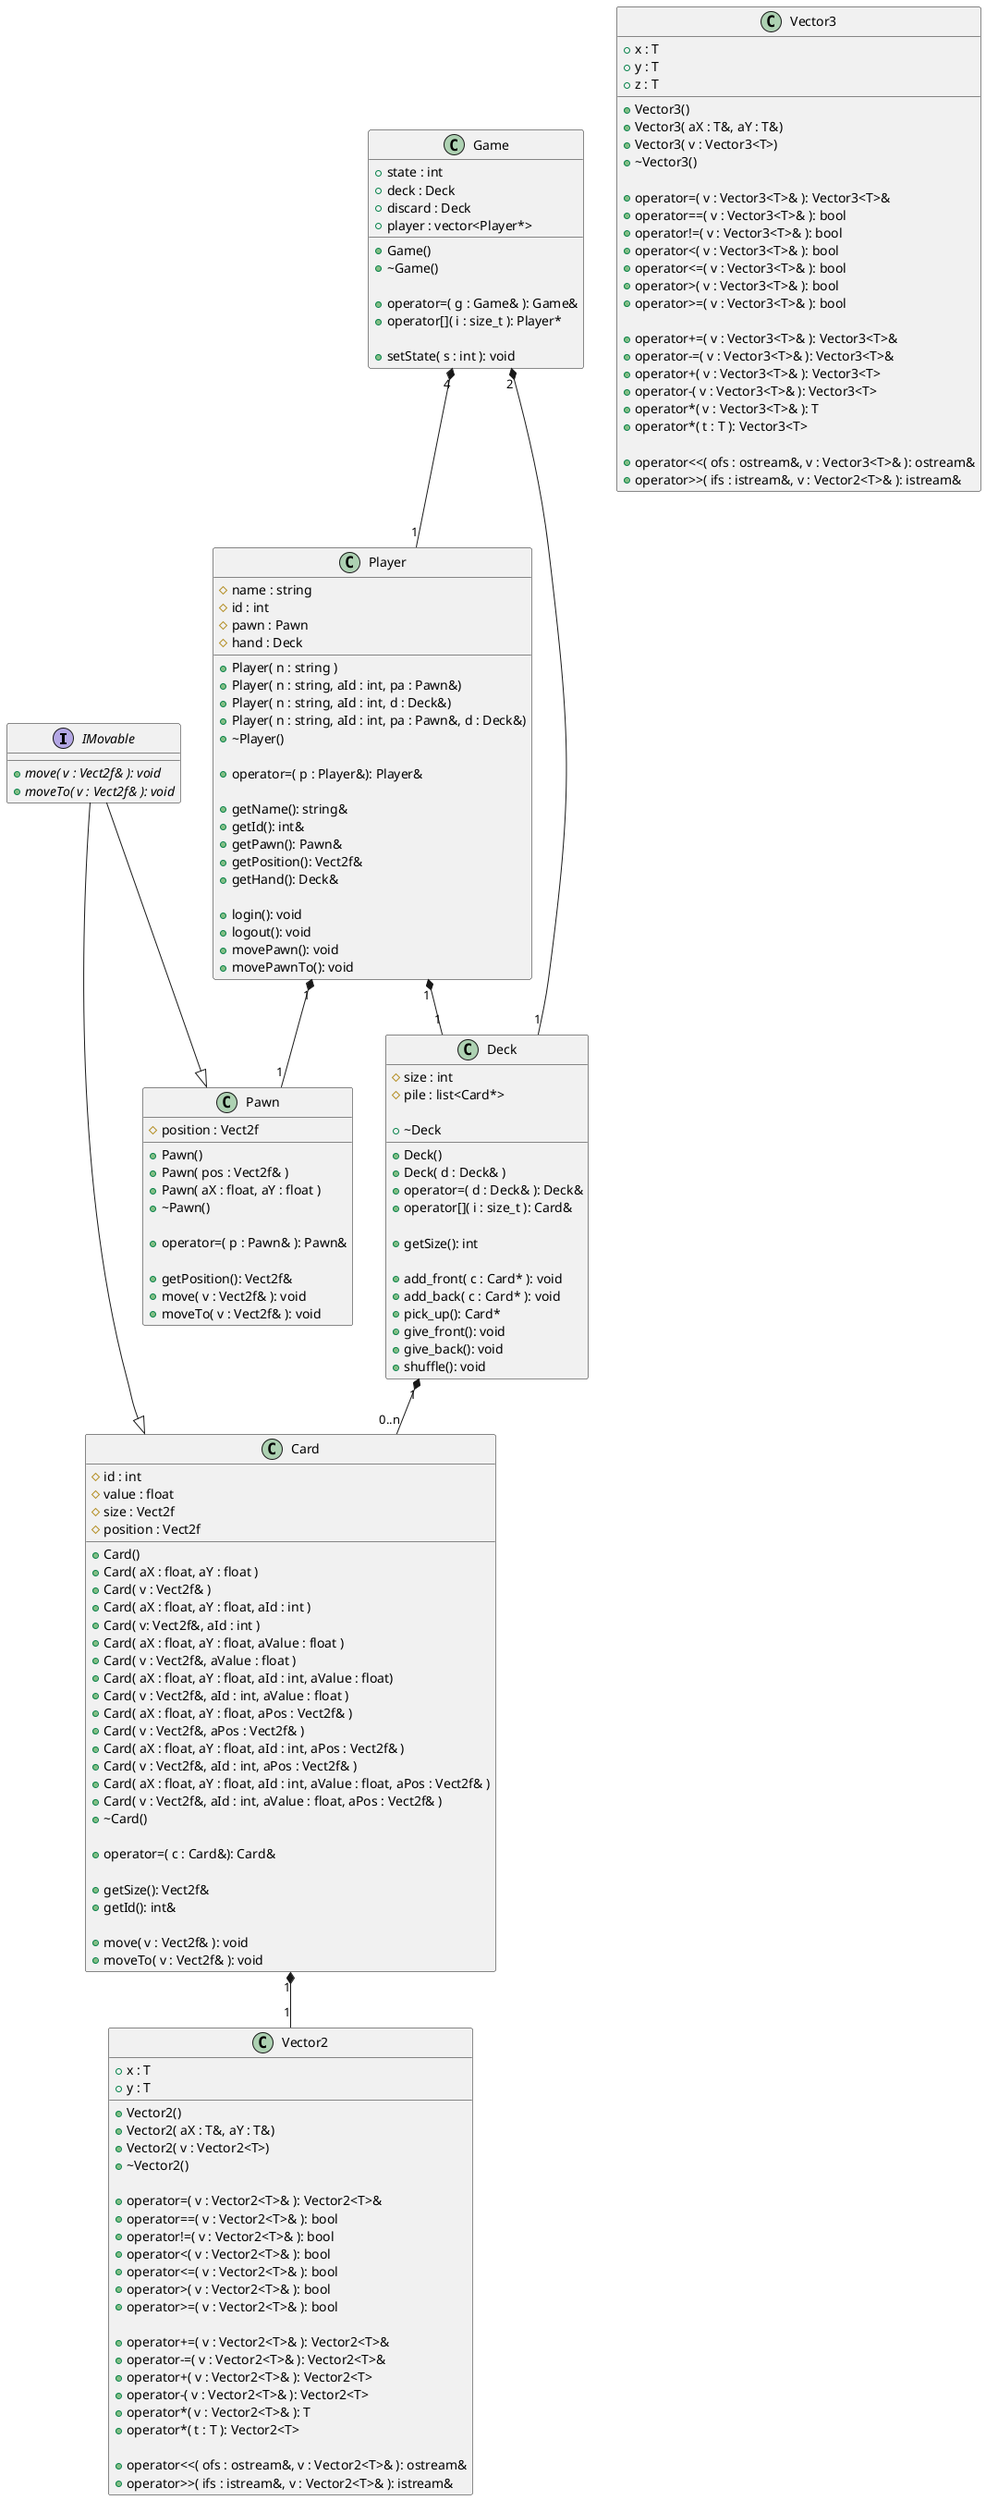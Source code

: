 @startuml UML

interface IMovable{
    + {abstract} move( v : Vect2f& ): void
    + {abstract} moveTo( v : Vect2f& ): void
}


class Vector2 {
    + x : T
    + y : T 

    + Vector2()
    + Vector2( aX : T&, aY : T&)
    + Vector2( v : Vector2<T>)
    + ~Vector2()

    + operator=( v : Vector2<T>& ): Vector2<T>&
    + operator==( v : Vector2<T>& ): bool
    + operator!=( v : Vector2<T>& ): bool
    + operator<( v : Vector2<T>& ): bool
    + operator<=( v : Vector2<T>& ): bool
    + operator>( v : Vector2<T>& ): bool
    + operator>=( v : Vector2<T>& ): bool

    + operator+=( v : Vector2<T>& ): Vector2<T>&
    + operator-=( v : Vector2<T>& ): Vector2<T>&
    + operator+( v : Vector2<T>& ): Vector2<T>
    + operator-( v : Vector2<T>& ): Vector2<T>
    + operator*( v : Vector2<T>& ): T
    + operator*( t : T ): Vector2<T>

    + operator<<( ofs : ostream&, v : Vector2<T>& ): ostream&
    + operator>>( ifs : istream&, v : Vector2<T>& ): istream&
}

class Vector3 {
    + x : T
    + y : T 
    + z : T

    + Vector3()
    + Vector3( aX : T&, aY : T&)
    + Vector3( v : Vector3<T>)
    + ~Vector3()

    + operator=( v : Vector3<T>& ): Vector3<T>&
    + operator==( v : Vector3<T>& ): bool
    + operator!=( v : Vector3<T>& ): bool
    + operator<( v : Vector3<T>& ): bool
    + operator<=( v : Vector3<T>& ): bool
    + operator>( v : Vector3<T>& ): bool
    + operator>=( v : Vector3<T>& ): bool

    + operator+=( v : Vector3<T>& ): Vector3<T>&
    + operator-=( v : Vector3<T>& ): Vector3<T>&
    + operator+( v : Vector3<T>& ): Vector3<T>
    + operator-( v : Vector3<T>& ): Vector3<T>
    + operator*( v : Vector3<T>& ): T
    + operator*( t : T ): Vector3<T>

    + operator<<( ofs : ostream&, v : Vector3<T>& ): ostream&
    + operator>>( ifs : istream&, v : Vector2<T>& ): istream&
}


class Card
{
    # id : int
    # value : float
    # size : Vect2f
    # position : Vect2f

    + Card()
    + Card( aX : float, aY : float )
    + Card( v : Vect2f& )
    + Card( aX : float, aY : float, aId : int )
    + Card( v: Vect2f&, aId : int )
    + Card( aX : float, aY : float, aValue : float )
    + Card( v : Vect2f&, aValue : float )
    + Card( aX : float, aY : float, aId : int, aValue : float)
    + Card( v : Vect2f&, aId : int, aValue : float )
    + Card( aX : float, aY : float, aPos : Vect2f& )
    + Card( v : Vect2f&, aPos : Vect2f& )
    + Card( aX : float, aY : float, aId : int, aPos : Vect2f& )
    + Card( v : Vect2f&, aId : int, aPos : Vect2f& )
    + Card( aX : float, aY : float, aId : int, aValue : float, aPos : Vect2f& )
    + Card( v : Vect2f&, aId : int, aValue : float, aPos : Vect2f& )
    + ~Card()

    + operator=( c : Card&): Card&
    
    + getSize(): Vect2f&
    + getId(): int&

    + move( v : Vect2f& ): void
    + moveTo( v : Vect2f& ): void
}

class Deck{
    # size : int
    # pile : list<Card*>

    + Deck()
    + Deck( d : Deck& )
    + ~Deck

    + operator=( d : Deck& ): Deck&
    + operator[]( i : size_t ): Card&

    + getSize(): int

    + add_front( c : Card* ): void
    + add_back( c : Card* ): void
    + pick_up(): Card*
    + give_front(): void
    + give_back(): void
    + shuffle(): void
}

class Player{
    # name : string
    # id : int
    # pawn : Pawn
    # hand : Deck
    
    + Player( n : string )
    + Player( n : string, aId : int, pa : Pawn&)
    + Player( n : string, aId : int, d : Deck&)
    + Player( n : string, aId : int, pa : Pawn&, d : Deck&)
    + ~Player()

    + operator=( p : Player&): Player&

    + getName(): string&
    + getId(): int&
    + getPawn(): Pawn&
    + getPosition(): Vect2f&
    + getHand(): Deck&

    + login(): void
    + logout(): void
    + movePawn(): void
    + movePawnTo(): void
}

class Pawn{
    # position : Vect2f

    + Pawn()
    + Pawn( pos : Vect2f& )
    + Pawn( aX : float, aY : float )
    + ~Pawn()

    + operator=( p : Pawn& ): Pawn&

    + getPosition(): Vect2f&
    + move( v : Vect2f& ): void
    + moveTo( v : Vect2f& ): void
}

class Game{
    + state : int
    + deck : Deck
    + discard : Deck
    + player : vector<Player*>

    + Game()
    + ~Game()

    + operator=( g : Game& ): Game&
    + operator[]( i : size_t ): Player*

    + setState( s : int ): void
}

IMovable --|> Card
IMovable --|> Pawn


Card "1" *-- "1" Vector2

Deck "1" *-- "0..n" Card

Player "1" *-- "1" Pawn
Player "1" *-- "1" Deck

Game "4" *-- "1" Player
Game "2" *-- "1" Deck

@enduml